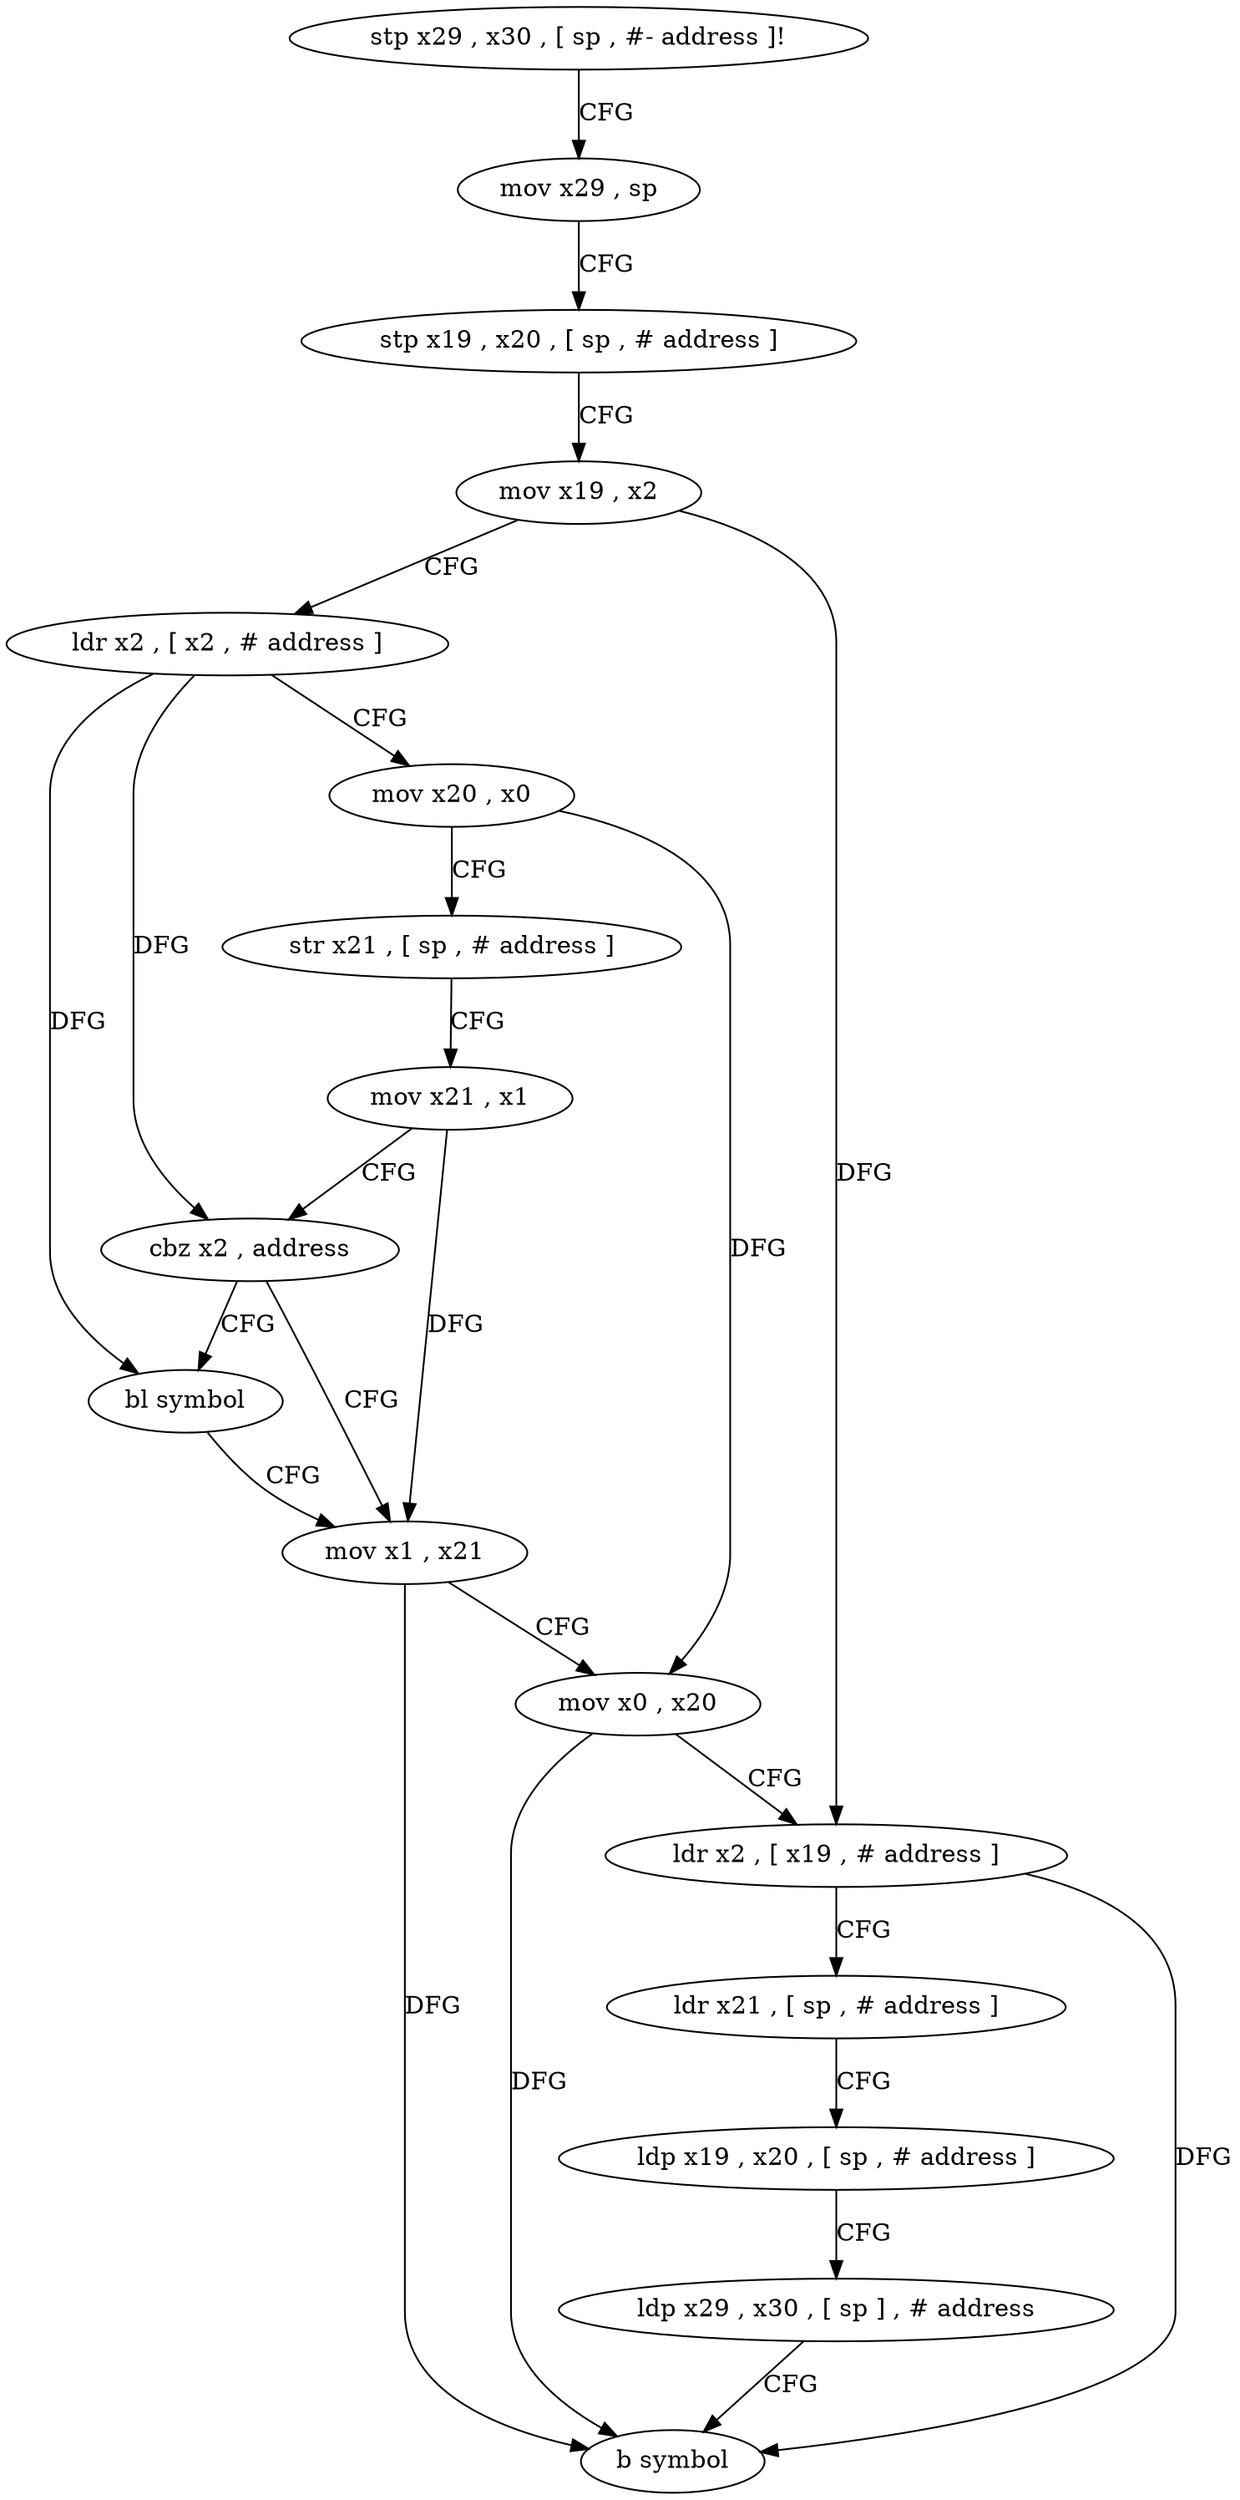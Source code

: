 digraph "func" {
"4215064" [label = "stp x29 , x30 , [ sp , #- address ]!" ]
"4215068" [label = "mov x29 , sp" ]
"4215072" [label = "stp x19 , x20 , [ sp , # address ]" ]
"4215076" [label = "mov x19 , x2" ]
"4215080" [label = "ldr x2 , [ x2 , # address ]" ]
"4215084" [label = "mov x20 , x0" ]
"4215088" [label = "str x21 , [ sp , # address ]" ]
"4215092" [label = "mov x21 , x1" ]
"4215096" [label = "cbz x2 , address" ]
"4215104" [label = "mov x1 , x21" ]
"4215100" [label = "bl symbol" ]
"4215108" [label = "mov x0 , x20" ]
"4215112" [label = "ldr x2 , [ x19 , # address ]" ]
"4215116" [label = "ldr x21 , [ sp , # address ]" ]
"4215120" [label = "ldp x19 , x20 , [ sp , # address ]" ]
"4215124" [label = "ldp x29 , x30 , [ sp ] , # address" ]
"4215128" [label = "b symbol" ]
"4215064" -> "4215068" [ label = "CFG" ]
"4215068" -> "4215072" [ label = "CFG" ]
"4215072" -> "4215076" [ label = "CFG" ]
"4215076" -> "4215080" [ label = "CFG" ]
"4215076" -> "4215112" [ label = "DFG" ]
"4215080" -> "4215084" [ label = "CFG" ]
"4215080" -> "4215096" [ label = "DFG" ]
"4215080" -> "4215100" [ label = "DFG" ]
"4215084" -> "4215088" [ label = "CFG" ]
"4215084" -> "4215108" [ label = "DFG" ]
"4215088" -> "4215092" [ label = "CFG" ]
"4215092" -> "4215096" [ label = "CFG" ]
"4215092" -> "4215104" [ label = "DFG" ]
"4215096" -> "4215104" [ label = "CFG" ]
"4215096" -> "4215100" [ label = "CFG" ]
"4215104" -> "4215108" [ label = "CFG" ]
"4215104" -> "4215128" [ label = "DFG" ]
"4215100" -> "4215104" [ label = "CFG" ]
"4215108" -> "4215112" [ label = "CFG" ]
"4215108" -> "4215128" [ label = "DFG" ]
"4215112" -> "4215116" [ label = "CFG" ]
"4215112" -> "4215128" [ label = "DFG" ]
"4215116" -> "4215120" [ label = "CFG" ]
"4215120" -> "4215124" [ label = "CFG" ]
"4215124" -> "4215128" [ label = "CFG" ]
}
